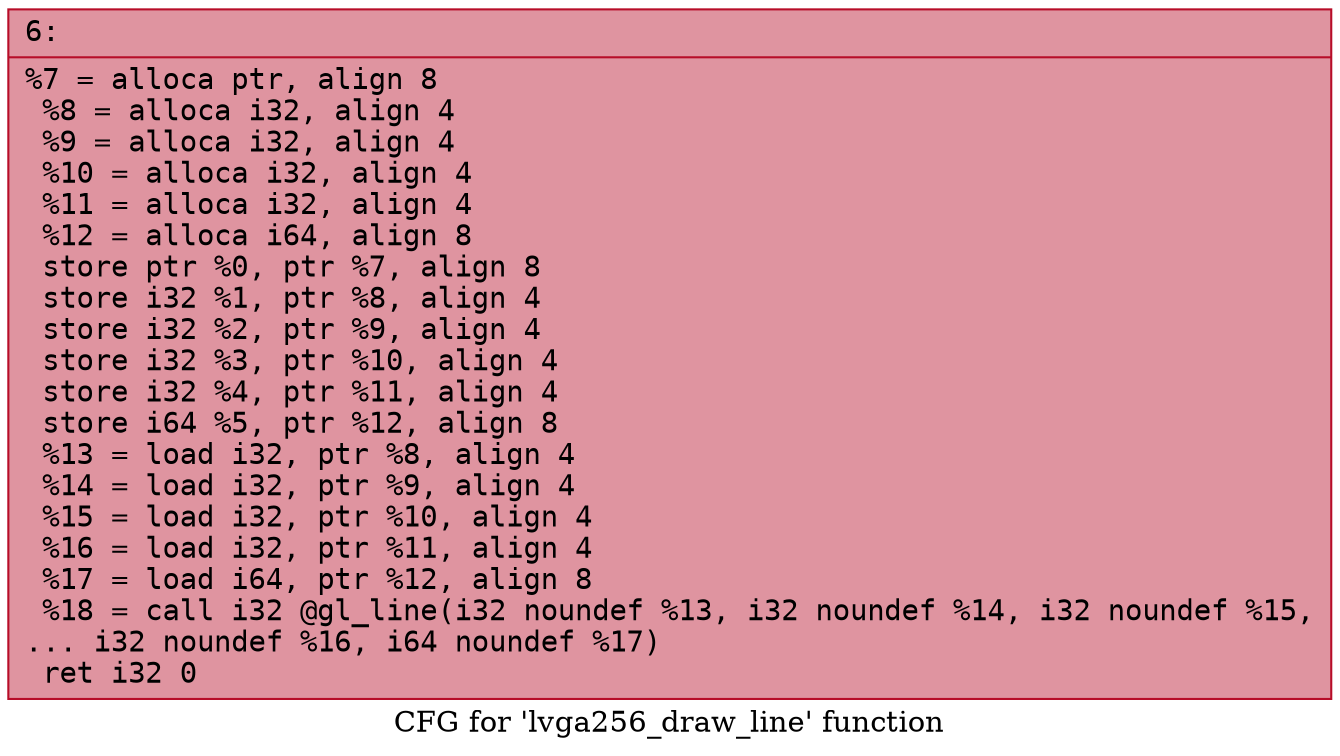 digraph "CFG for 'lvga256_draw_line' function" {
	label="CFG for 'lvga256_draw_line' function";

	Node0x600001123e30 [shape=record,color="#b70d28ff", style=filled, fillcolor="#b70d2870" fontname="Courier",label="{6:\l|  %7 = alloca ptr, align 8\l  %8 = alloca i32, align 4\l  %9 = alloca i32, align 4\l  %10 = alloca i32, align 4\l  %11 = alloca i32, align 4\l  %12 = alloca i64, align 8\l  store ptr %0, ptr %7, align 8\l  store i32 %1, ptr %8, align 4\l  store i32 %2, ptr %9, align 4\l  store i32 %3, ptr %10, align 4\l  store i32 %4, ptr %11, align 4\l  store i64 %5, ptr %12, align 8\l  %13 = load i32, ptr %8, align 4\l  %14 = load i32, ptr %9, align 4\l  %15 = load i32, ptr %10, align 4\l  %16 = load i32, ptr %11, align 4\l  %17 = load i64, ptr %12, align 8\l  %18 = call i32 @gl_line(i32 noundef %13, i32 noundef %14, i32 noundef %15,\l... i32 noundef %16, i64 noundef %17)\l  ret i32 0\l}"];
}
